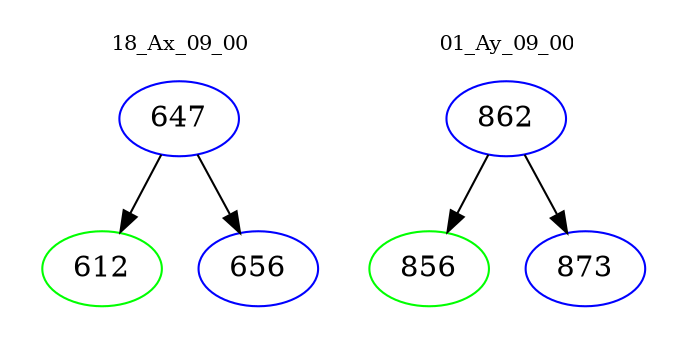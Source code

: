 digraph{
subgraph cluster_0 {
color = white
label = "18_Ax_09_00";
fontsize=10;
T0_647 [label="647", color="blue"]
T0_647 -> T0_612 [color="black"]
T0_612 [label="612", color="green"]
T0_647 -> T0_656 [color="black"]
T0_656 [label="656", color="blue"]
}
subgraph cluster_1 {
color = white
label = "01_Ay_09_00";
fontsize=10;
T1_862 [label="862", color="blue"]
T1_862 -> T1_856 [color="black"]
T1_856 [label="856", color="green"]
T1_862 -> T1_873 [color="black"]
T1_873 [label="873", color="blue"]
}
}
